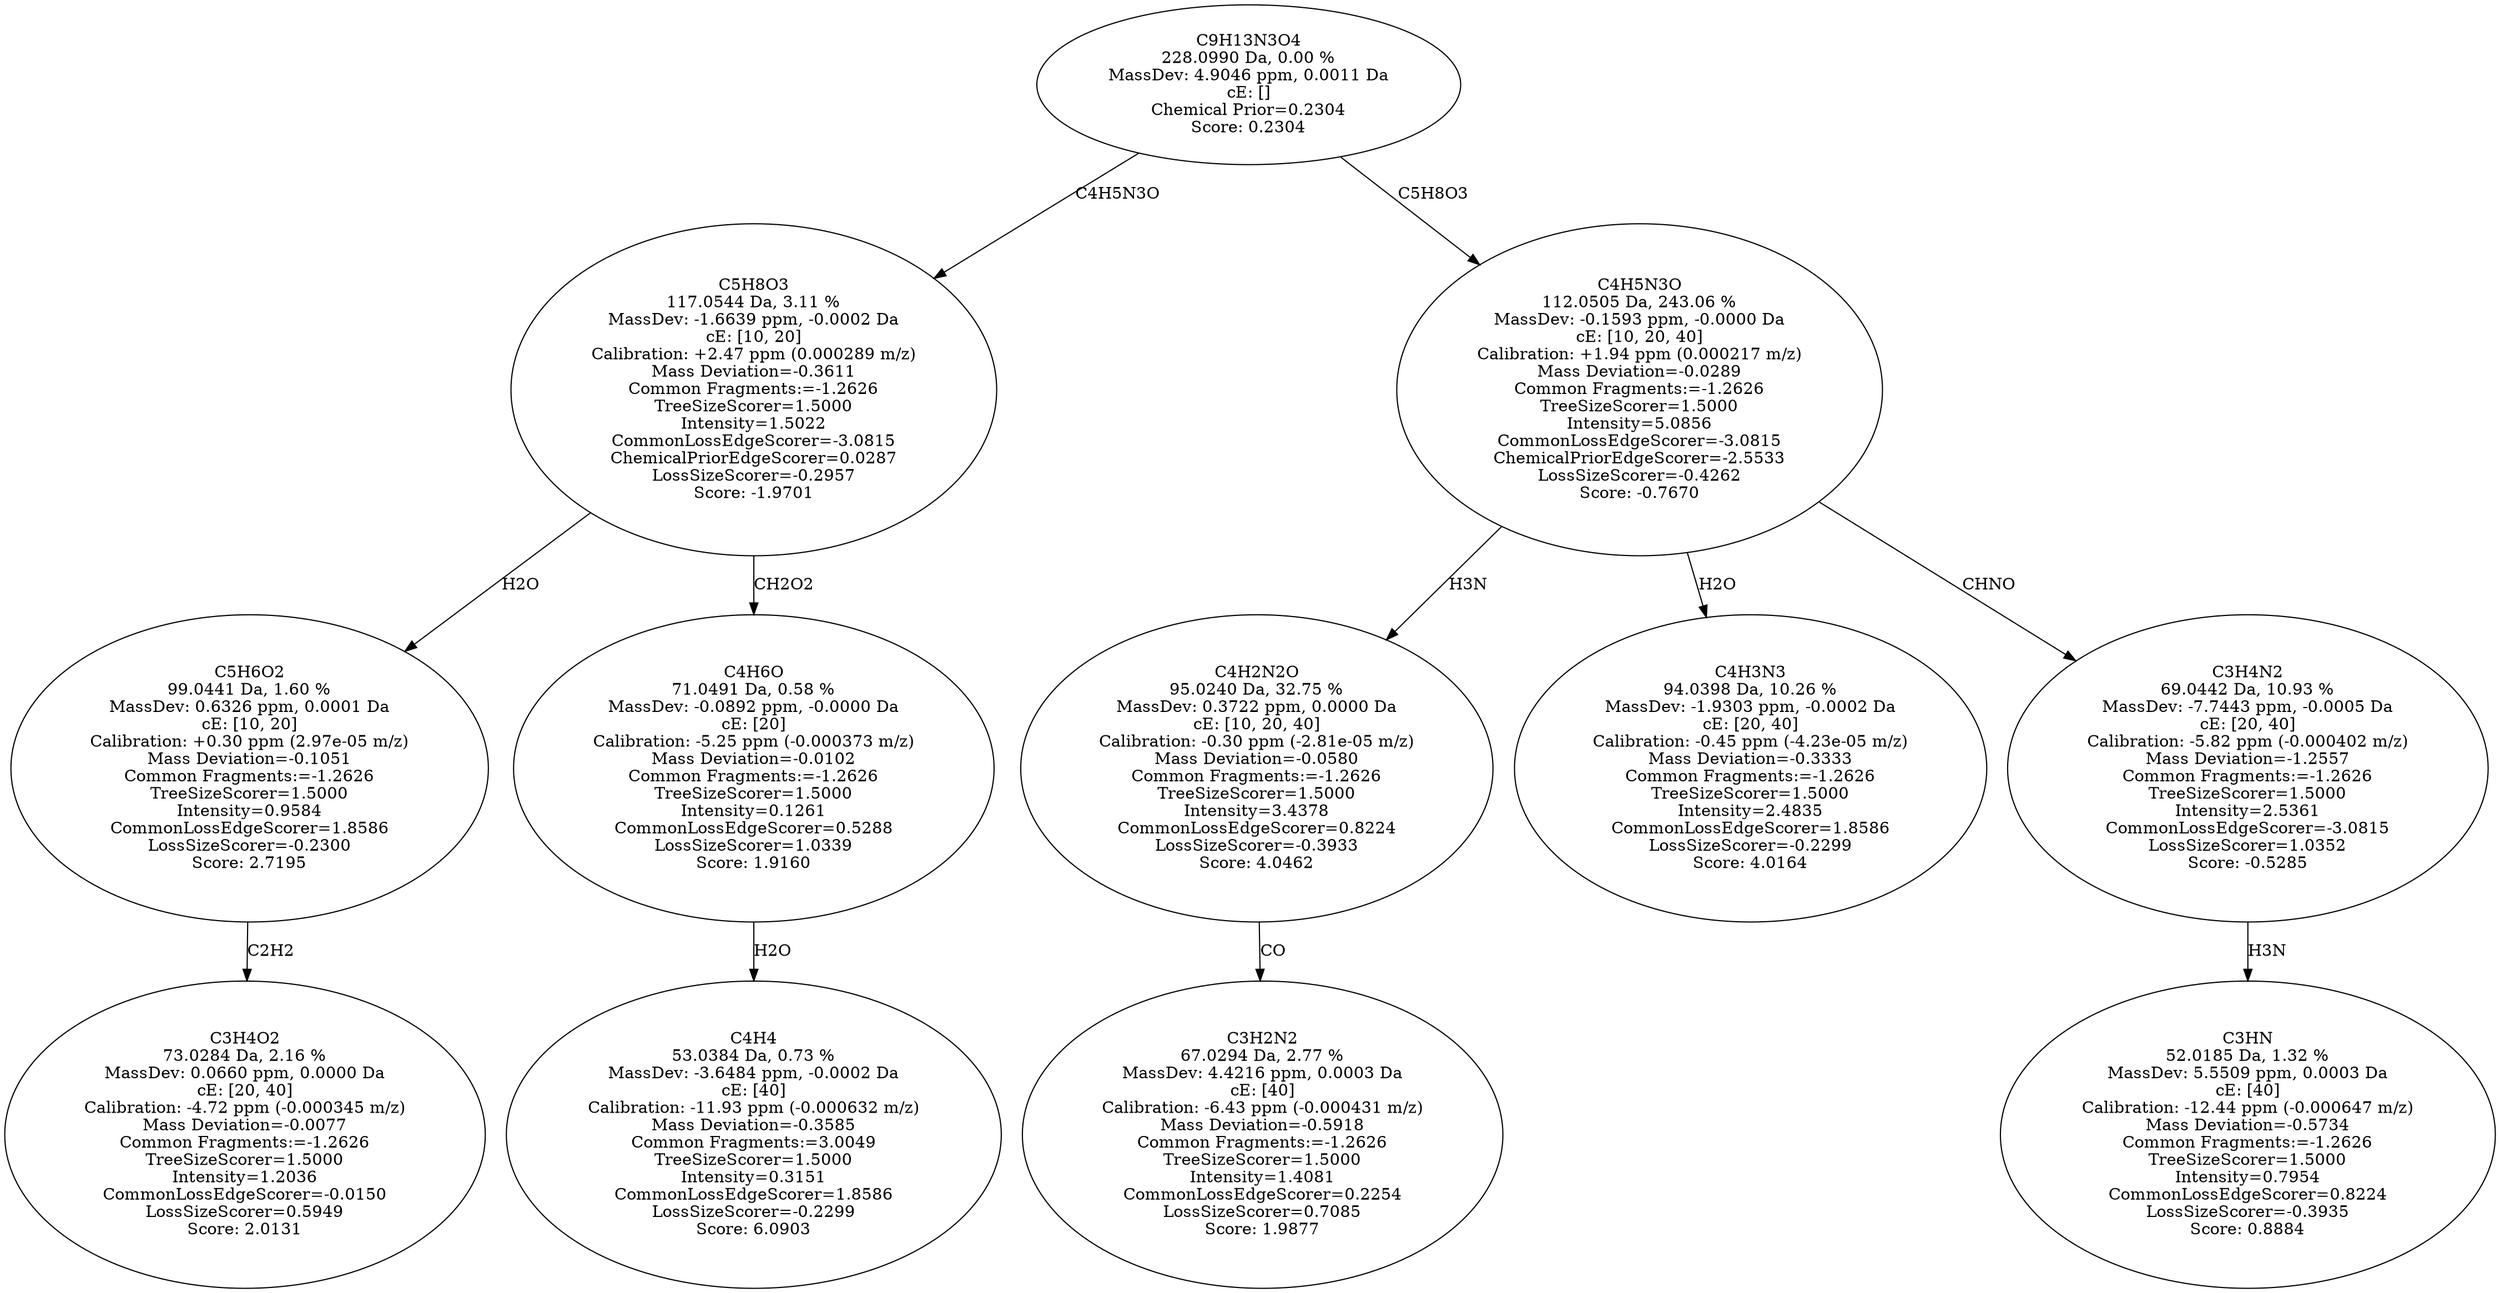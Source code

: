 strict digraph {
v1 [label="C3H4O2\n73.0284 Da, 2.16 %\nMassDev: 0.0660 ppm, 0.0000 Da\ncE: [20, 40]\nCalibration: -4.72 ppm (-0.000345 m/z)\nMass Deviation=-0.0077\nCommon Fragments:=-1.2626\nTreeSizeScorer=1.5000\nIntensity=1.2036\nCommonLossEdgeScorer=-0.0150\nLossSizeScorer=0.5949\nScore: 2.0131"];
v2 [label="C5H6O2\n99.0441 Da, 1.60 %\nMassDev: 0.6326 ppm, 0.0001 Da\ncE: [10, 20]\nCalibration: +0.30 ppm (2.97e-05 m/z)\nMass Deviation=-0.1051\nCommon Fragments:=-1.2626\nTreeSizeScorer=1.5000\nIntensity=0.9584\nCommonLossEdgeScorer=1.8586\nLossSizeScorer=-0.2300\nScore: 2.7195"];
v3 [label="C4H4\n53.0384 Da, 0.73 %\nMassDev: -3.6484 ppm, -0.0002 Da\ncE: [40]\nCalibration: -11.93 ppm (-0.000632 m/z)\nMass Deviation=-0.3585\nCommon Fragments:=3.0049\nTreeSizeScorer=1.5000\nIntensity=0.3151\nCommonLossEdgeScorer=1.8586\nLossSizeScorer=-0.2299\nScore: 6.0903"];
v4 [label="C4H6O\n71.0491 Da, 0.58 %\nMassDev: -0.0892 ppm, -0.0000 Da\ncE: [20]\nCalibration: -5.25 ppm (-0.000373 m/z)\nMass Deviation=-0.0102\nCommon Fragments:=-1.2626\nTreeSizeScorer=1.5000\nIntensity=0.1261\nCommonLossEdgeScorer=0.5288\nLossSizeScorer=1.0339\nScore: 1.9160"];
v5 [label="C5H8O3\n117.0544 Da, 3.11 %\nMassDev: -1.6639 ppm, -0.0002 Da\ncE: [10, 20]\nCalibration: +2.47 ppm (0.000289 m/z)\nMass Deviation=-0.3611\nCommon Fragments:=-1.2626\nTreeSizeScorer=1.5000\nIntensity=1.5022\nCommonLossEdgeScorer=-3.0815\nChemicalPriorEdgeScorer=0.0287\nLossSizeScorer=-0.2957\nScore: -1.9701"];
v6 [label="C3H2N2\n67.0294 Da, 2.77 %\nMassDev: 4.4216 ppm, 0.0003 Da\ncE: [40]\nCalibration: -6.43 ppm (-0.000431 m/z)\nMass Deviation=-0.5918\nCommon Fragments:=-1.2626\nTreeSizeScorer=1.5000\nIntensity=1.4081\nCommonLossEdgeScorer=0.2254\nLossSizeScorer=0.7085\nScore: 1.9877"];
v7 [label="C4H2N2O\n95.0240 Da, 32.75 %\nMassDev: 0.3722 ppm, 0.0000 Da\ncE: [10, 20, 40]\nCalibration: -0.30 ppm (-2.81e-05 m/z)\nMass Deviation=-0.0580\nCommon Fragments:=-1.2626\nTreeSizeScorer=1.5000\nIntensity=3.4378\nCommonLossEdgeScorer=0.8224\nLossSizeScorer=-0.3933\nScore: 4.0462"];
v8 [label="C4H3N3\n94.0398 Da, 10.26 %\nMassDev: -1.9303 ppm, -0.0002 Da\ncE: [20, 40]\nCalibration: -0.45 ppm (-4.23e-05 m/z)\nMass Deviation=-0.3333\nCommon Fragments:=-1.2626\nTreeSizeScorer=1.5000\nIntensity=2.4835\nCommonLossEdgeScorer=1.8586\nLossSizeScorer=-0.2299\nScore: 4.0164"];
v9 [label="C3HN\n52.0185 Da, 1.32 %\nMassDev: 5.5509 ppm, 0.0003 Da\ncE: [40]\nCalibration: -12.44 ppm (-0.000647 m/z)\nMass Deviation=-0.5734\nCommon Fragments:=-1.2626\nTreeSizeScorer=1.5000\nIntensity=0.7954\nCommonLossEdgeScorer=0.8224\nLossSizeScorer=-0.3935\nScore: 0.8884"];
v10 [label="C3H4N2\n69.0442 Da, 10.93 %\nMassDev: -7.7443 ppm, -0.0005 Da\ncE: [20, 40]\nCalibration: -5.82 ppm (-0.000402 m/z)\nMass Deviation=-1.2557\nCommon Fragments:=-1.2626\nTreeSizeScorer=1.5000\nIntensity=2.5361\nCommonLossEdgeScorer=-3.0815\nLossSizeScorer=1.0352\nScore: -0.5285"];
v11 [label="C4H5N3O\n112.0505 Da, 243.06 %\nMassDev: -0.1593 ppm, -0.0000 Da\ncE: [10, 20, 40]\nCalibration: +1.94 ppm (0.000217 m/z)\nMass Deviation=-0.0289\nCommon Fragments:=-1.2626\nTreeSizeScorer=1.5000\nIntensity=5.0856\nCommonLossEdgeScorer=-3.0815\nChemicalPriorEdgeScorer=-2.5533\nLossSizeScorer=-0.4262\nScore: -0.7670"];
v12 [label="C9H13N3O4\n228.0990 Da, 0.00 %\nMassDev: 4.9046 ppm, 0.0011 Da\ncE: []\nChemical Prior=0.2304\nScore: 0.2304"];
v2 -> v1 [label="C2H2"];
v5 -> v2 [label="H2O"];
v4 -> v3 [label="H2O"];
v5 -> v4 [label="CH2O2"];
v12 -> v5 [label="C4H5N3O"];
v7 -> v6 [label="CO"];
v11 -> v7 [label="H3N"];
v11 -> v8 [label="H2O"];
v10 -> v9 [label="H3N"];
v11 -> v10 [label="CHNO"];
v12 -> v11 [label="C5H8O3"];
}